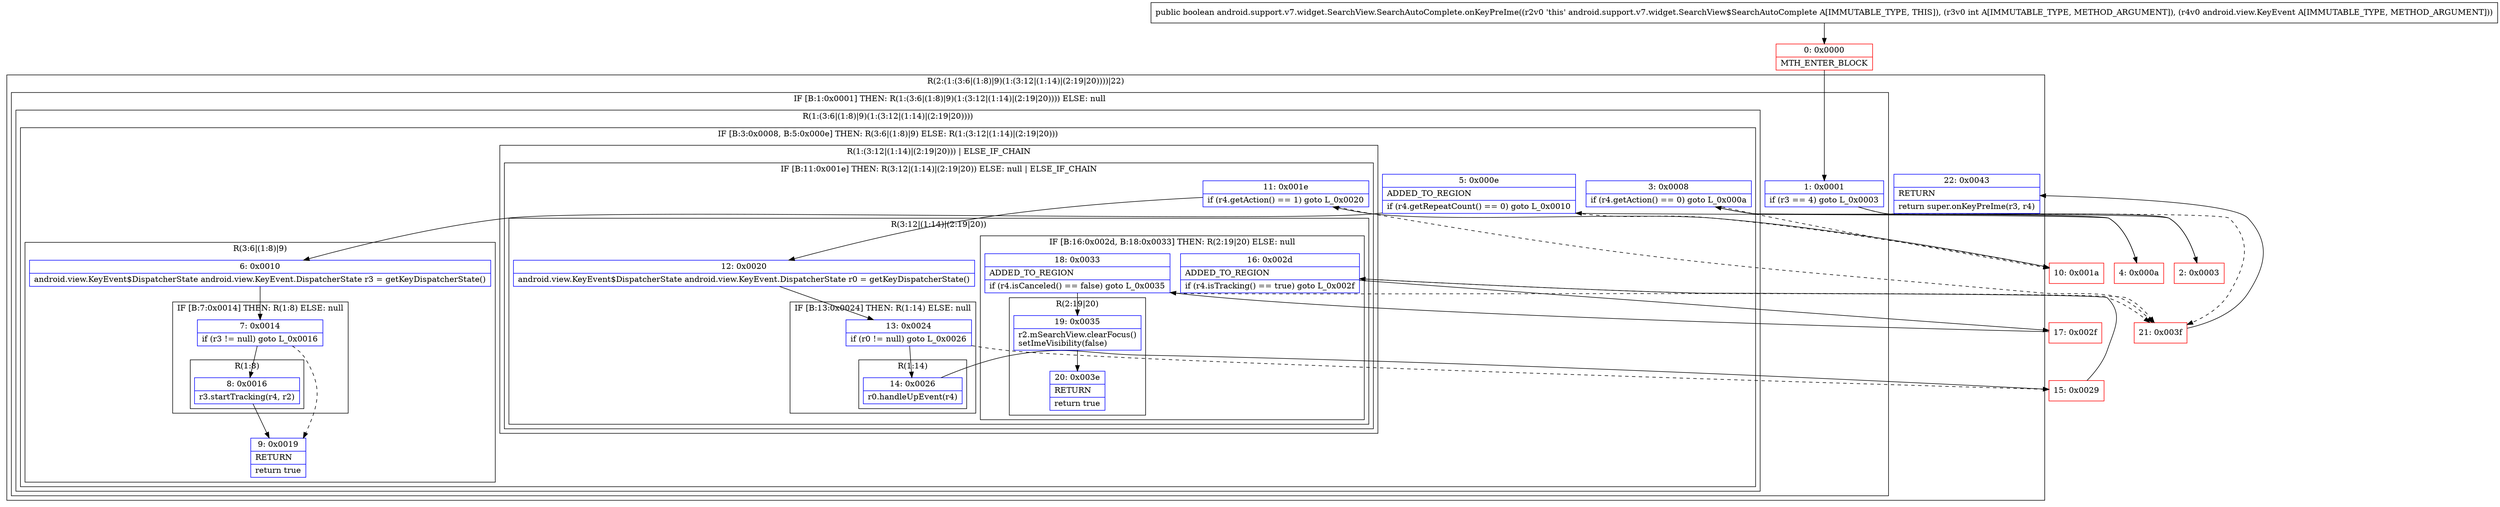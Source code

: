 digraph "CFG forandroid.support.v7.widget.SearchView.SearchAutoComplete.onKeyPreIme(ILandroid\/view\/KeyEvent;)Z" {
subgraph cluster_Region_811857881 {
label = "R(2:(1:(3:6|(1:8)|9)(1:(3:12|(1:14)|(2:19|20))))|22)";
node [shape=record,color=blue];
subgraph cluster_IfRegion_966582135 {
label = "IF [B:1:0x0001] THEN: R(1:(3:6|(1:8)|9)(1:(3:12|(1:14)|(2:19|20)))) ELSE: null";
node [shape=record,color=blue];
Node_1 [shape=record,label="{1\:\ 0x0001|if (r3 == 4) goto L_0x0003\l}"];
subgraph cluster_Region_391623087 {
label = "R(1:(3:6|(1:8)|9)(1:(3:12|(1:14)|(2:19|20))))";
node [shape=record,color=blue];
subgraph cluster_IfRegion_205243342 {
label = "IF [B:3:0x0008, B:5:0x000e] THEN: R(3:6|(1:8)|9) ELSE: R(1:(3:12|(1:14)|(2:19|20)))";
node [shape=record,color=blue];
Node_3 [shape=record,label="{3\:\ 0x0008|if (r4.getAction() == 0) goto L_0x000a\l}"];
Node_5 [shape=record,label="{5\:\ 0x000e|ADDED_TO_REGION\l|if (r4.getRepeatCount() == 0) goto L_0x0010\l}"];
subgraph cluster_Region_1479151304 {
label = "R(3:6|(1:8)|9)";
node [shape=record,color=blue];
Node_6 [shape=record,label="{6\:\ 0x0010|android.view.KeyEvent$DispatcherState android.view.KeyEvent.DispatcherState r3 = getKeyDispatcherState()\l}"];
subgraph cluster_IfRegion_975680458 {
label = "IF [B:7:0x0014] THEN: R(1:8) ELSE: null";
node [shape=record,color=blue];
Node_7 [shape=record,label="{7\:\ 0x0014|if (r3 != null) goto L_0x0016\l}"];
subgraph cluster_Region_315589204 {
label = "R(1:8)";
node [shape=record,color=blue];
Node_8 [shape=record,label="{8\:\ 0x0016|r3.startTracking(r4, r2)\l}"];
}
}
Node_9 [shape=record,label="{9\:\ 0x0019|RETURN\l|return true\l}"];
}
subgraph cluster_Region_600383663 {
label = "R(1:(3:12|(1:14)|(2:19|20))) | ELSE_IF_CHAIN\l";
node [shape=record,color=blue];
subgraph cluster_IfRegion_2096178374 {
label = "IF [B:11:0x001e] THEN: R(3:12|(1:14)|(2:19|20)) ELSE: null | ELSE_IF_CHAIN\l";
node [shape=record,color=blue];
Node_11 [shape=record,label="{11\:\ 0x001e|if (r4.getAction() == 1) goto L_0x0020\l}"];
subgraph cluster_Region_1336256862 {
label = "R(3:12|(1:14)|(2:19|20))";
node [shape=record,color=blue];
Node_12 [shape=record,label="{12\:\ 0x0020|android.view.KeyEvent$DispatcherState android.view.KeyEvent.DispatcherState r0 = getKeyDispatcherState()\l}"];
subgraph cluster_IfRegion_552666684 {
label = "IF [B:13:0x0024] THEN: R(1:14) ELSE: null";
node [shape=record,color=blue];
Node_13 [shape=record,label="{13\:\ 0x0024|if (r0 != null) goto L_0x0026\l}"];
subgraph cluster_Region_1504460194 {
label = "R(1:14)";
node [shape=record,color=blue];
Node_14 [shape=record,label="{14\:\ 0x0026|r0.handleUpEvent(r4)\l}"];
}
}
subgraph cluster_IfRegion_1451309118 {
label = "IF [B:16:0x002d, B:18:0x0033] THEN: R(2:19|20) ELSE: null";
node [shape=record,color=blue];
Node_16 [shape=record,label="{16\:\ 0x002d|ADDED_TO_REGION\l|if (r4.isTracking() == true) goto L_0x002f\l}"];
Node_18 [shape=record,label="{18\:\ 0x0033|ADDED_TO_REGION\l|if (r4.isCanceled() == false) goto L_0x0035\l}"];
subgraph cluster_Region_74888339 {
label = "R(2:19|20)";
node [shape=record,color=blue];
Node_19 [shape=record,label="{19\:\ 0x0035|r2.mSearchView.clearFocus()\lsetImeVisibility(false)\l}"];
Node_20 [shape=record,label="{20\:\ 0x003e|RETURN\l|return true\l}"];
}
}
}
}
}
}
}
}
Node_22 [shape=record,label="{22\:\ 0x0043|RETURN\l|return super.onKeyPreIme(r3, r4)\l}"];
}
Node_0 [shape=record,color=red,label="{0\:\ 0x0000|MTH_ENTER_BLOCK\l}"];
Node_2 [shape=record,color=red,label="{2\:\ 0x0003}"];
Node_4 [shape=record,color=red,label="{4\:\ 0x000a}"];
Node_10 [shape=record,color=red,label="{10\:\ 0x001a}"];
Node_15 [shape=record,color=red,label="{15\:\ 0x0029}"];
Node_17 [shape=record,color=red,label="{17\:\ 0x002f}"];
Node_21 [shape=record,color=red,label="{21\:\ 0x003f}"];
MethodNode[shape=record,label="{public boolean android.support.v7.widget.SearchView.SearchAutoComplete.onKeyPreIme((r2v0 'this' android.support.v7.widget.SearchView$SearchAutoComplete A[IMMUTABLE_TYPE, THIS]), (r3v0 int A[IMMUTABLE_TYPE, METHOD_ARGUMENT]), (r4v0 android.view.KeyEvent A[IMMUTABLE_TYPE, METHOD_ARGUMENT])) }"];
MethodNode -> Node_0;
Node_1 -> Node_2;
Node_1 -> Node_21[style=dashed];
Node_3 -> Node_4;
Node_3 -> Node_10[style=dashed];
Node_5 -> Node_6;
Node_5 -> Node_10[style=dashed];
Node_6 -> Node_7;
Node_7 -> Node_8;
Node_7 -> Node_9[style=dashed];
Node_8 -> Node_9;
Node_11 -> Node_12;
Node_11 -> Node_21[style=dashed];
Node_12 -> Node_13;
Node_13 -> Node_14;
Node_13 -> Node_15[style=dashed];
Node_14 -> Node_15;
Node_16 -> Node_17;
Node_16 -> Node_21[style=dashed];
Node_18 -> Node_19;
Node_18 -> Node_21[style=dashed];
Node_19 -> Node_20;
Node_0 -> Node_1;
Node_2 -> Node_3;
Node_4 -> Node_5;
Node_10 -> Node_11;
Node_15 -> Node_16;
Node_17 -> Node_18;
Node_21 -> Node_22;
}

